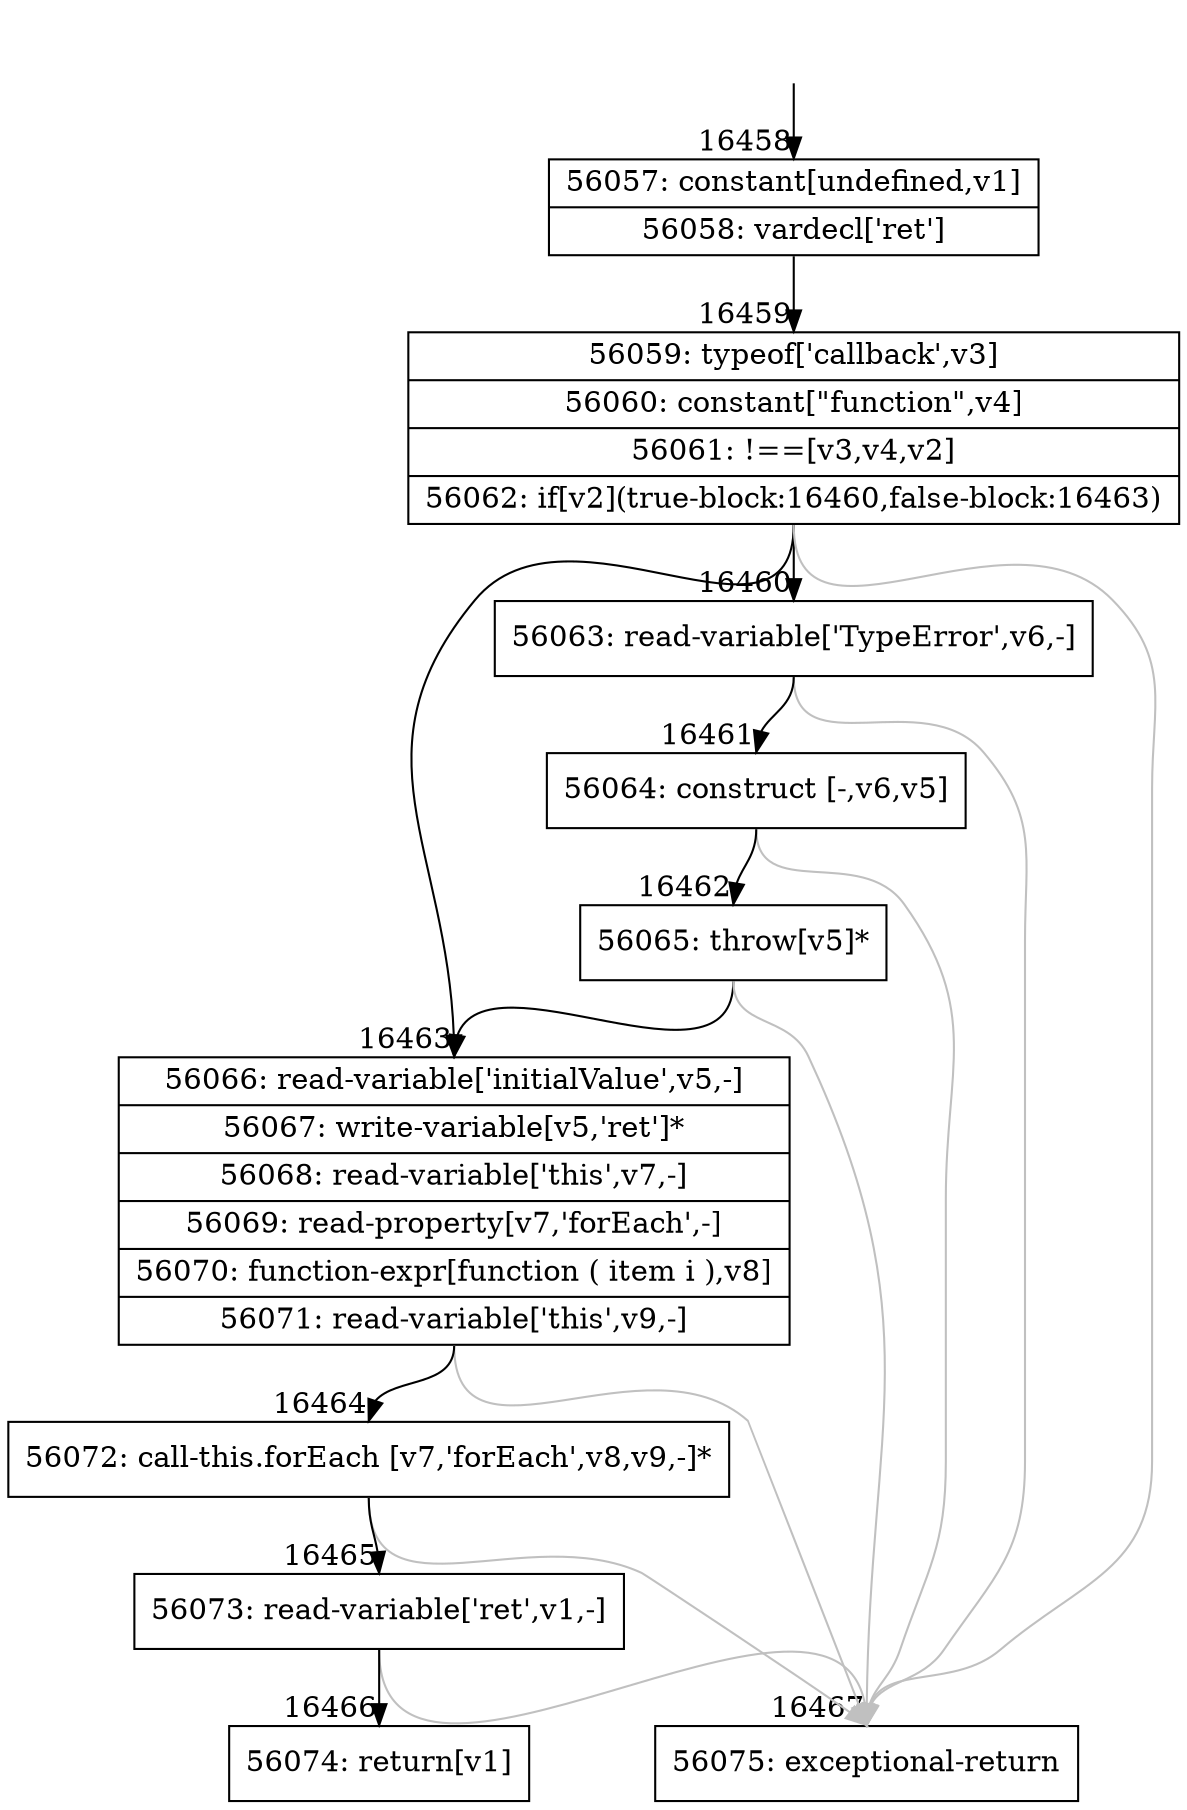 digraph {
rankdir="TD"
BB_entry1407[shape=none,label=""];
BB_entry1407 -> BB16458 [tailport=s, headport=n, headlabel="    16458"]
BB16458 [shape=record label="{56057: constant[undefined,v1]|56058: vardecl['ret']}" ] 
BB16458 -> BB16459 [tailport=s, headport=n, headlabel="      16459"]
BB16459 [shape=record label="{56059: typeof['callback',v3]|56060: constant[\"function\",v4]|56061: !==[v3,v4,v2]|56062: if[v2](true-block:16460,false-block:16463)}" ] 
BB16459 -> BB16460 [tailport=s, headport=n, headlabel="      16460"]
BB16459 -> BB16463 [tailport=s, headport=n, headlabel="      16463"]
BB16459 -> BB16467 [tailport=s, headport=n, color=gray, headlabel="      16467"]
BB16460 [shape=record label="{56063: read-variable['TypeError',v6,-]}" ] 
BB16460 -> BB16461 [tailport=s, headport=n, headlabel="      16461"]
BB16460 -> BB16467 [tailport=s, headport=n, color=gray]
BB16461 [shape=record label="{56064: construct [-,v6,v5]}" ] 
BB16461 -> BB16462 [tailport=s, headport=n, headlabel="      16462"]
BB16461 -> BB16467 [tailport=s, headport=n, color=gray]
BB16462 [shape=record label="{56065: throw[v5]*}" ] 
BB16462 -> BB16463 [tailport=s, headport=n]
BB16462 -> BB16467 [tailport=s, headport=n, color=gray]
BB16463 [shape=record label="{56066: read-variable['initialValue',v5,-]|56067: write-variable[v5,'ret']*|56068: read-variable['this',v7,-]|56069: read-property[v7,'forEach',-]|56070: function-expr[function ( item i ),v8]|56071: read-variable['this',v9,-]}" ] 
BB16463 -> BB16464 [tailport=s, headport=n, headlabel="      16464"]
BB16463 -> BB16467 [tailport=s, headport=n, color=gray]
BB16464 [shape=record label="{56072: call-this.forEach [v7,'forEach',v8,v9,-]*}" ] 
BB16464 -> BB16465 [tailport=s, headport=n, headlabel="      16465"]
BB16464 -> BB16467 [tailport=s, headport=n, color=gray]
BB16465 [shape=record label="{56073: read-variable['ret',v1,-]}" ] 
BB16465 -> BB16466 [tailport=s, headport=n, headlabel="      16466"]
BB16465 -> BB16467 [tailport=s, headport=n, color=gray]
BB16466 [shape=record label="{56074: return[v1]}" ] 
BB16467 [shape=record label="{56075: exceptional-return}" ] 
//#$~ 30886
}
